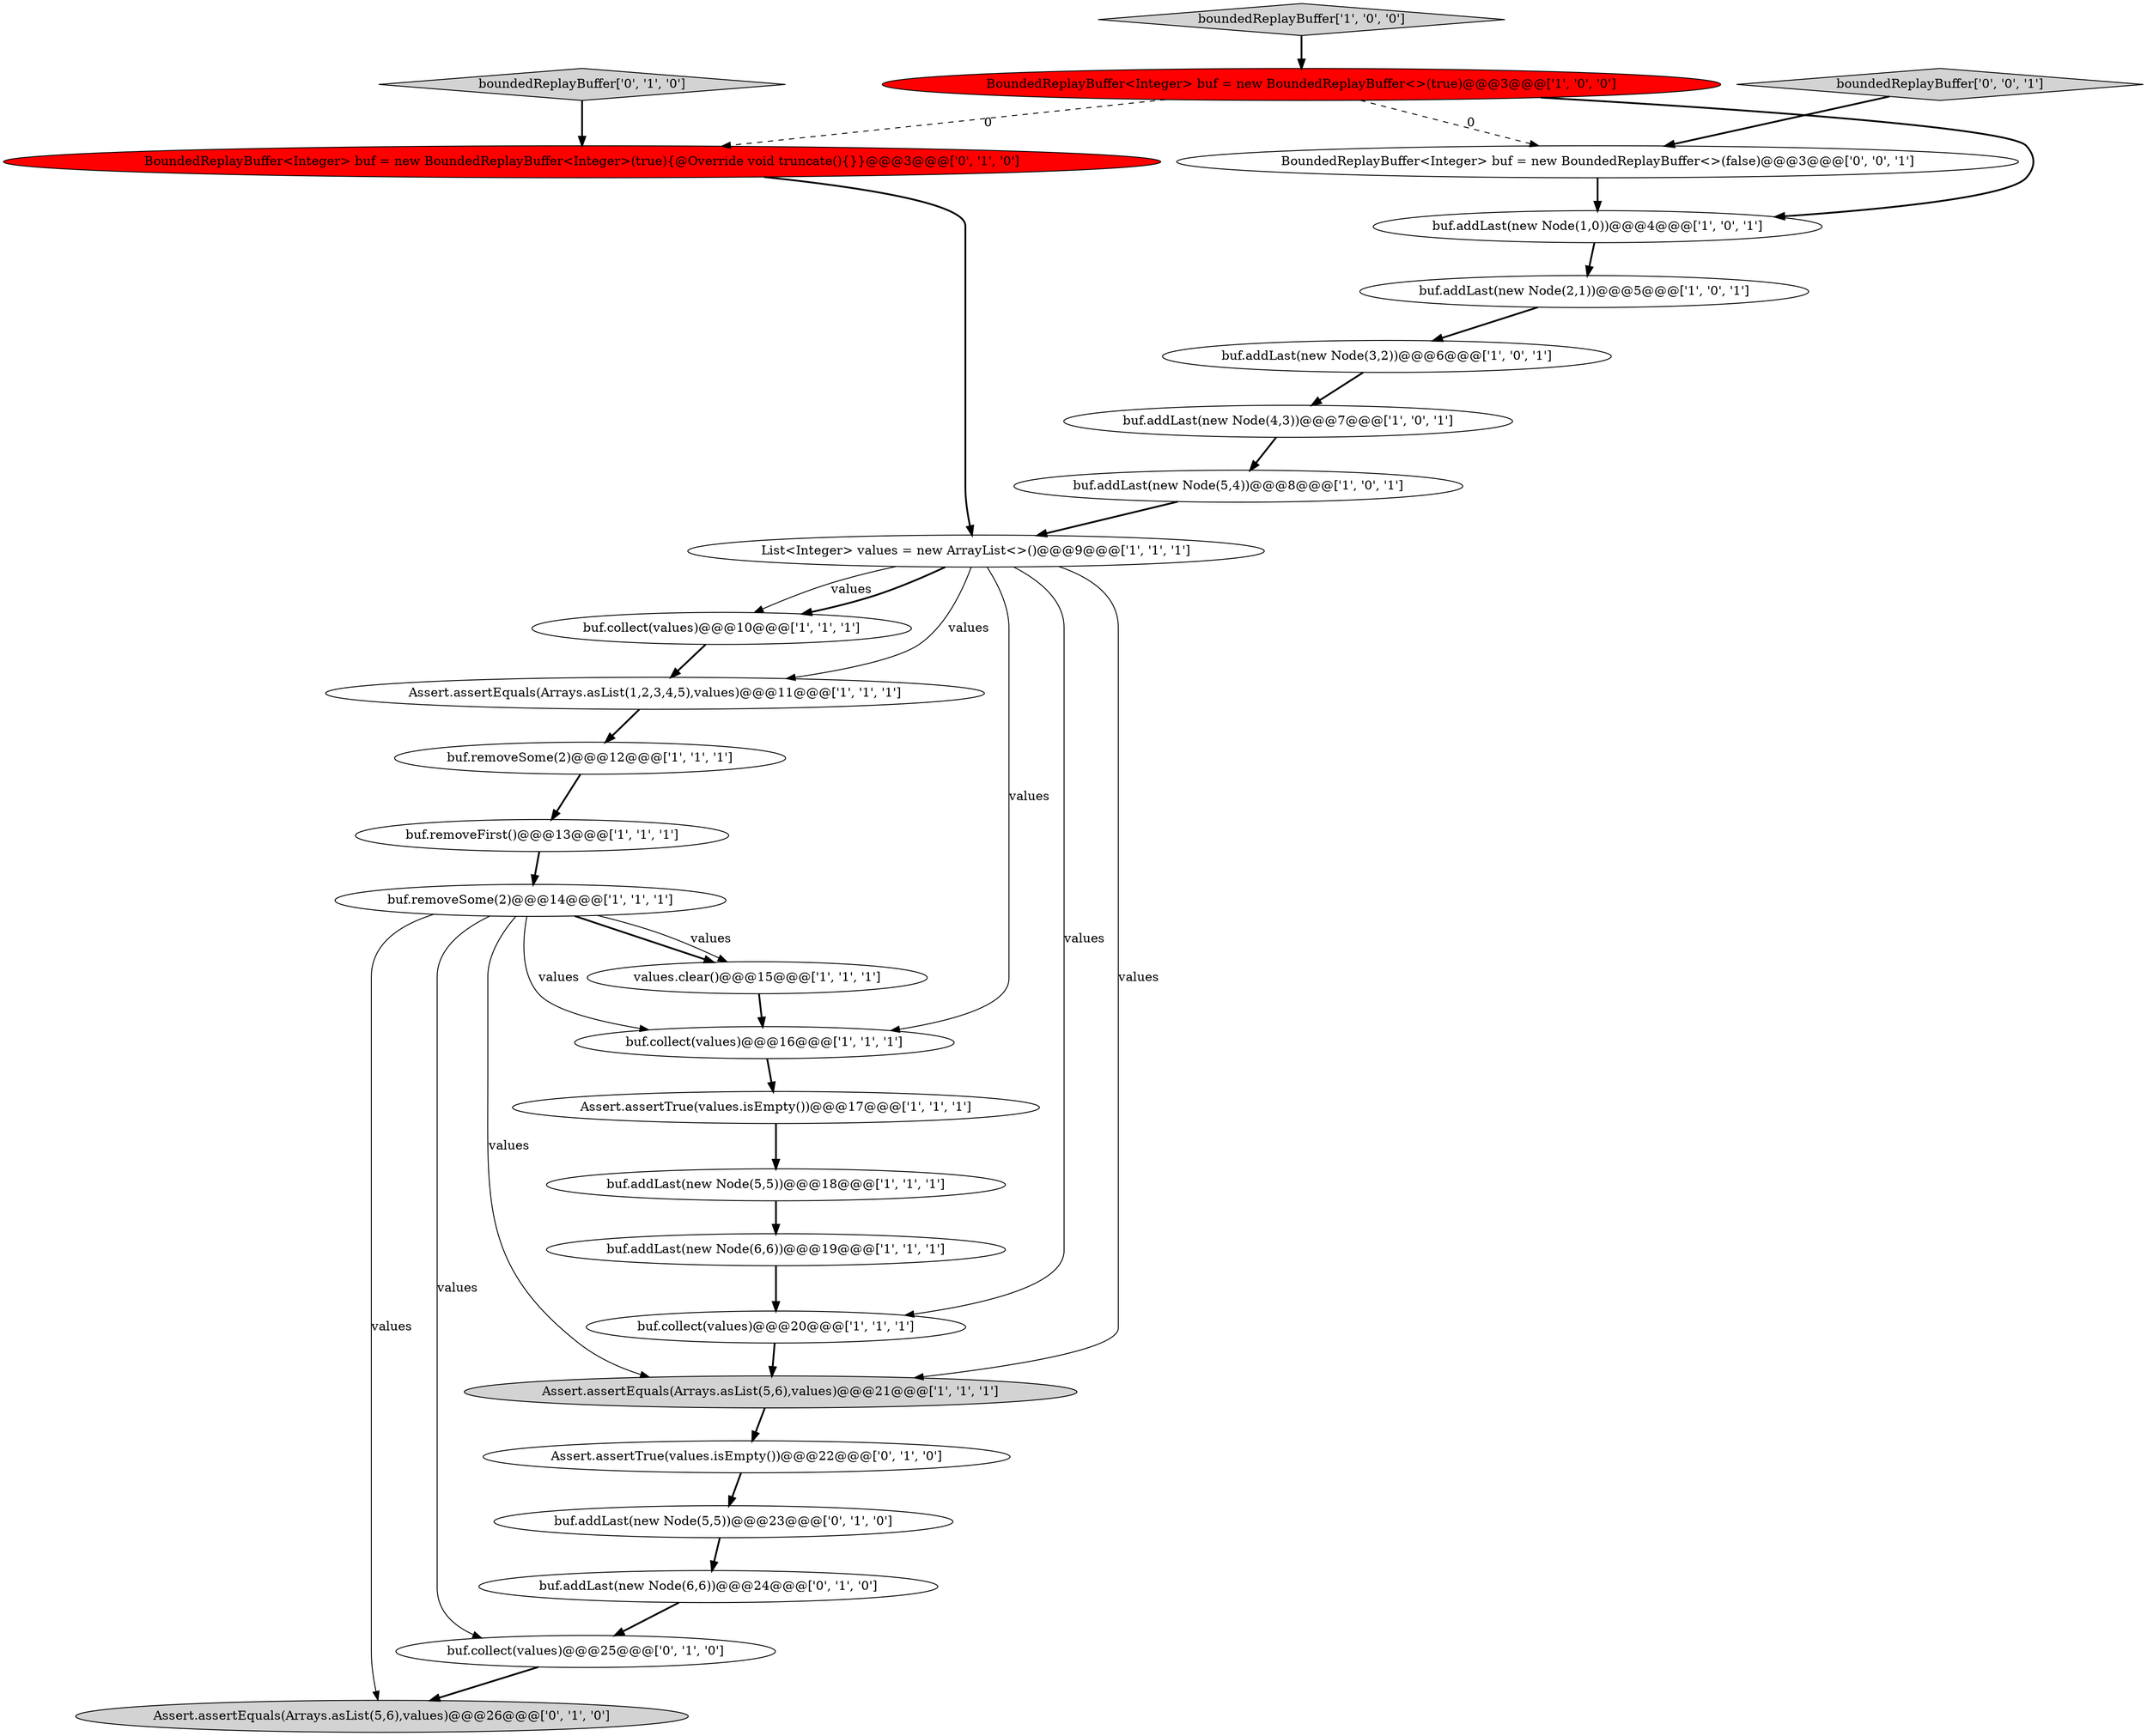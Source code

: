 digraph {
1 [style = filled, label = "buf.removeSome(2)@@@14@@@['1', '1', '1']", fillcolor = white, shape = ellipse image = "AAA0AAABBB1BBB"];
13 [style = filled, label = "Assert.assertTrue(values.isEmpty())@@@17@@@['1', '1', '1']", fillcolor = white, shape = ellipse image = "AAA0AAABBB1BBB"];
2 [style = filled, label = "buf.collect(values)@@@16@@@['1', '1', '1']", fillcolor = white, shape = ellipse image = "AAA0AAABBB1BBB"];
25 [style = filled, label = "boundedReplayBuffer['0', '1', '0']", fillcolor = lightgray, shape = diamond image = "AAA0AAABBB2BBB"];
0 [style = filled, label = "buf.addLast(new Node(4,3))@@@7@@@['1', '0', '1']", fillcolor = white, shape = ellipse image = "AAA0AAABBB1BBB"];
27 [style = filled, label = "BoundedReplayBuffer<Integer> buf = new BoundedReplayBuffer<>(false)@@@3@@@['0', '0', '1']", fillcolor = white, shape = ellipse image = "AAA0AAABBB3BBB"];
14 [style = filled, label = "buf.addLast(new Node(5,5))@@@18@@@['1', '1', '1']", fillcolor = white, shape = ellipse image = "AAA0AAABBB1BBB"];
18 [style = filled, label = "buf.addLast(new Node(2,1))@@@5@@@['1', '0', '1']", fillcolor = white, shape = ellipse image = "AAA0AAABBB1BBB"];
6 [style = filled, label = "Assert.assertEquals(Arrays.asList(5,6),values)@@@21@@@['1', '1', '1']", fillcolor = lightgray, shape = ellipse image = "AAA0AAABBB1BBB"];
10 [style = filled, label = "BoundedReplayBuffer<Integer> buf = new BoundedReplayBuffer<>(true)@@@3@@@['1', '0', '0']", fillcolor = red, shape = ellipse image = "AAA1AAABBB1BBB"];
23 [style = filled, label = "Assert.assertTrue(values.isEmpty())@@@22@@@['0', '1', '0']", fillcolor = white, shape = ellipse image = "AAA0AAABBB2BBB"];
26 [style = filled, label = "Assert.assertEquals(Arrays.asList(5,6),values)@@@26@@@['0', '1', '0']", fillcolor = lightgray, shape = ellipse image = "AAA0AAABBB2BBB"];
20 [style = filled, label = "buf.addLast(new Node(6,6))@@@24@@@['0', '1', '0']", fillcolor = white, shape = ellipse image = "AAA0AAABBB2BBB"];
17 [style = filled, label = "buf.removeFirst()@@@13@@@['1', '1', '1']", fillcolor = white, shape = ellipse image = "AAA0AAABBB1BBB"];
9 [style = filled, label = "buf.collect(values)@@@20@@@['1', '1', '1']", fillcolor = white, shape = ellipse image = "AAA0AAABBB1BBB"];
22 [style = filled, label = "BoundedReplayBuffer<Integer> buf = new BoundedReplayBuffer<Integer>(true){@Override void truncate(){}}@@@3@@@['0', '1', '0']", fillcolor = red, shape = ellipse image = "AAA1AAABBB2BBB"];
28 [style = filled, label = "boundedReplayBuffer['0', '0', '1']", fillcolor = lightgray, shape = diamond image = "AAA0AAABBB3BBB"];
7 [style = filled, label = "buf.removeSome(2)@@@12@@@['1', '1', '1']", fillcolor = white, shape = ellipse image = "AAA0AAABBB1BBB"];
4 [style = filled, label = "buf.addLast(new Node(3,2))@@@6@@@['1', '0', '1']", fillcolor = white, shape = ellipse image = "AAA0AAABBB1BBB"];
19 [style = filled, label = "buf.collect(values)@@@10@@@['1', '1', '1']", fillcolor = white, shape = ellipse image = "AAA0AAABBB1BBB"];
11 [style = filled, label = "buf.addLast(new Node(5,4))@@@8@@@['1', '0', '1']", fillcolor = white, shape = ellipse image = "AAA0AAABBB1BBB"];
21 [style = filled, label = "buf.collect(values)@@@25@@@['0', '1', '0']", fillcolor = white, shape = ellipse image = "AAA0AAABBB2BBB"];
3 [style = filled, label = "boundedReplayBuffer['1', '0', '0']", fillcolor = lightgray, shape = diamond image = "AAA0AAABBB1BBB"];
5 [style = filled, label = "buf.addLast(new Node(1,0))@@@4@@@['1', '0', '1']", fillcolor = white, shape = ellipse image = "AAA0AAABBB1BBB"];
16 [style = filled, label = "Assert.assertEquals(Arrays.asList(1,2,3,4,5),values)@@@11@@@['1', '1', '1']", fillcolor = white, shape = ellipse image = "AAA0AAABBB1BBB"];
8 [style = filled, label = "values.clear()@@@15@@@['1', '1', '1']", fillcolor = white, shape = ellipse image = "AAA0AAABBB1BBB"];
24 [style = filled, label = "buf.addLast(new Node(5,5))@@@23@@@['0', '1', '0']", fillcolor = white, shape = ellipse image = "AAA0AAABBB2BBB"];
15 [style = filled, label = "buf.addLast(new Node(6,6))@@@19@@@['1', '1', '1']", fillcolor = white, shape = ellipse image = "AAA0AAABBB1BBB"];
12 [style = filled, label = "List<Integer> values = new ArrayList<>()@@@9@@@['1', '1', '1']", fillcolor = white, shape = ellipse image = "AAA0AAABBB1BBB"];
7->17 [style = bold, label=""];
1->8 [style = bold, label=""];
17->1 [style = bold, label=""];
25->22 [style = bold, label=""];
6->23 [style = bold, label=""];
16->7 [style = bold, label=""];
0->11 [style = bold, label=""];
11->12 [style = bold, label=""];
1->6 [style = solid, label="values"];
5->18 [style = bold, label=""];
1->2 [style = solid, label="values"];
10->22 [style = dashed, label="0"];
10->27 [style = dashed, label="0"];
12->9 [style = solid, label="values"];
9->6 [style = bold, label=""];
4->0 [style = bold, label=""];
19->16 [style = bold, label=""];
2->13 [style = bold, label=""];
24->20 [style = bold, label=""];
20->21 [style = bold, label=""];
1->26 [style = solid, label="values"];
3->10 [style = bold, label=""];
21->26 [style = bold, label=""];
1->21 [style = solid, label="values"];
23->24 [style = bold, label=""];
12->16 [style = solid, label="values"];
12->6 [style = solid, label="values"];
10->5 [style = bold, label=""];
18->4 [style = bold, label=""];
12->19 [style = solid, label="values"];
8->2 [style = bold, label=""];
15->9 [style = bold, label=""];
12->2 [style = solid, label="values"];
22->12 [style = bold, label=""];
14->15 [style = bold, label=""];
28->27 [style = bold, label=""];
27->5 [style = bold, label=""];
12->19 [style = bold, label=""];
1->8 [style = solid, label="values"];
13->14 [style = bold, label=""];
}
